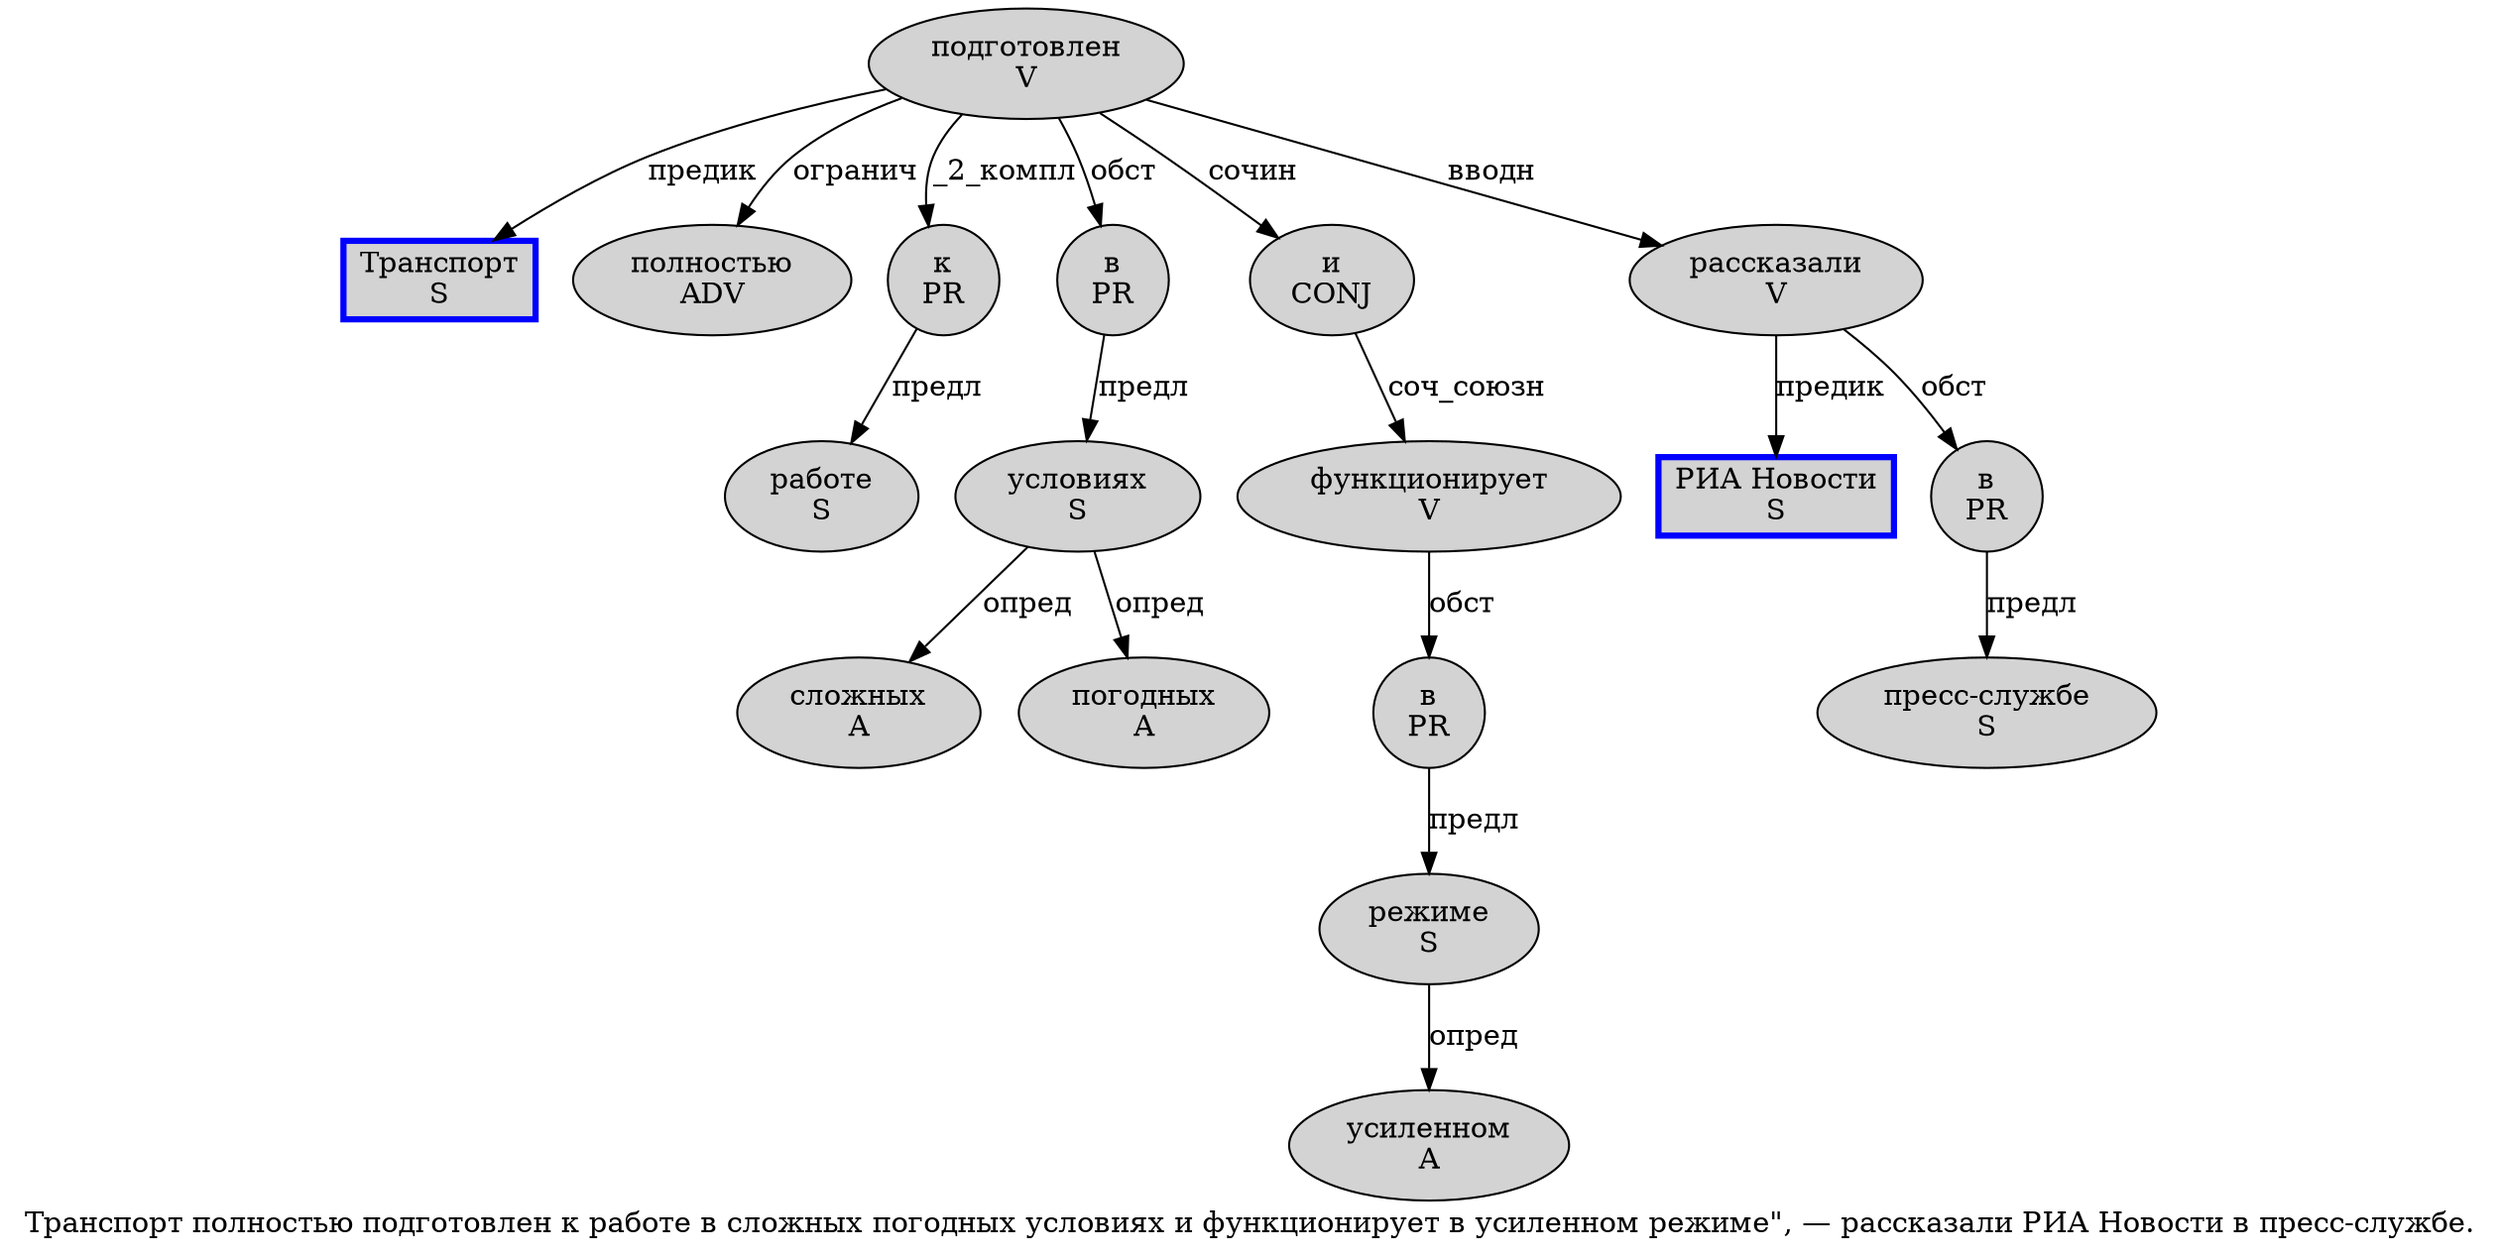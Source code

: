 digraph SENTENCE_852 {
	graph [label="Транспорт полностью подготовлен к работе в сложных погодных условиях и функционирует в усиленном режиме\", — рассказали РИА Новости в пресс-службе."]
	node [style=filled]
		0 [label="Транспорт
S" color=blue fillcolor=lightgray penwidth=3 shape=box]
		1 [label="полностью
ADV" color="" fillcolor=lightgray penwidth=1 shape=ellipse]
		2 [label="подготовлен
V" color="" fillcolor=lightgray penwidth=1 shape=ellipse]
		3 [label="к
PR" color="" fillcolor=lightgray penwidth=1 shape=ellipse]
		4 [label="работе
S" color="" fillcolor=lightgray penwidth=1 shape=ellipse]
		5 [label="в
PR" color="" fillcolor=lightgray penwidth=1 shape=ellipse]
		6 [label="сложных
A" color="" fillcolor=lightgray penwidth=1 shape=ellipse]
		7 [label="погодных
A" color="" fillcolor=lightgray penwidth=1 shape=ellipse]
		8 [label="условиях
S" color="" fillcolor=lightgray penwidth=1 shape=ellipse]
		9 [label="и
CONJ" color="" fillcolor=lightgray penwidth=1 shape=ellipse]
		10 [label="функционирует
V" color="" fillcolor=lightgray penwidth=1 shape=ellipse]
		11 [label="в
PR" color="" fillcolor=lightgray penwidth=1 shape=ellipse]
		12 [label="усиленном
A" color="" fillcolor=lightgray penwidth=1 shape=ellipse]
		13 [label="режиме
S" color="" fillcolor=lightgray penwidth=1 shape=ellipse]
		17 [label="рассказали
V" color="" fillcolor=lightgray penwidth=1 shape=ellipse]
		18 [label="РИА Новости
S" color=blue fillcolor=lightgray penwidth=3 shape=box]
		19 [label="в
PR" color="" fillcolor=lightgray penwidth=1 shape=ellipse]
		20 [label="пресс-службе
S" color="" fillcolor=lightgray penwidth=1 shape=ellipse]
			5 -> 8 [label="предл"]
			10 -> 11 [label="обст"]
			11 -> 13 [label="предл"]
			3 -> 4 [label="предл"]
			8 -> 6 [label="опред"]
			8 -> 7 [label="опред"]
			13 -> 12 [label="опред"]
			2 -> 0 [label="предик"]
			2 -> 1 [label="огранич"]
			2 -> 3 [label="_2_компл"]
			2 -> 5 [label="обст"]
			2 -> 9 [label="сочин"]
			2 -> 17 [label="вводн"]
			9 -> 10 [label="соч_союзн"]
			17 -> 18 [label="предик"]
			17 -> 19 [label="обст"]
			19 -> 20 [label="предл"]
}